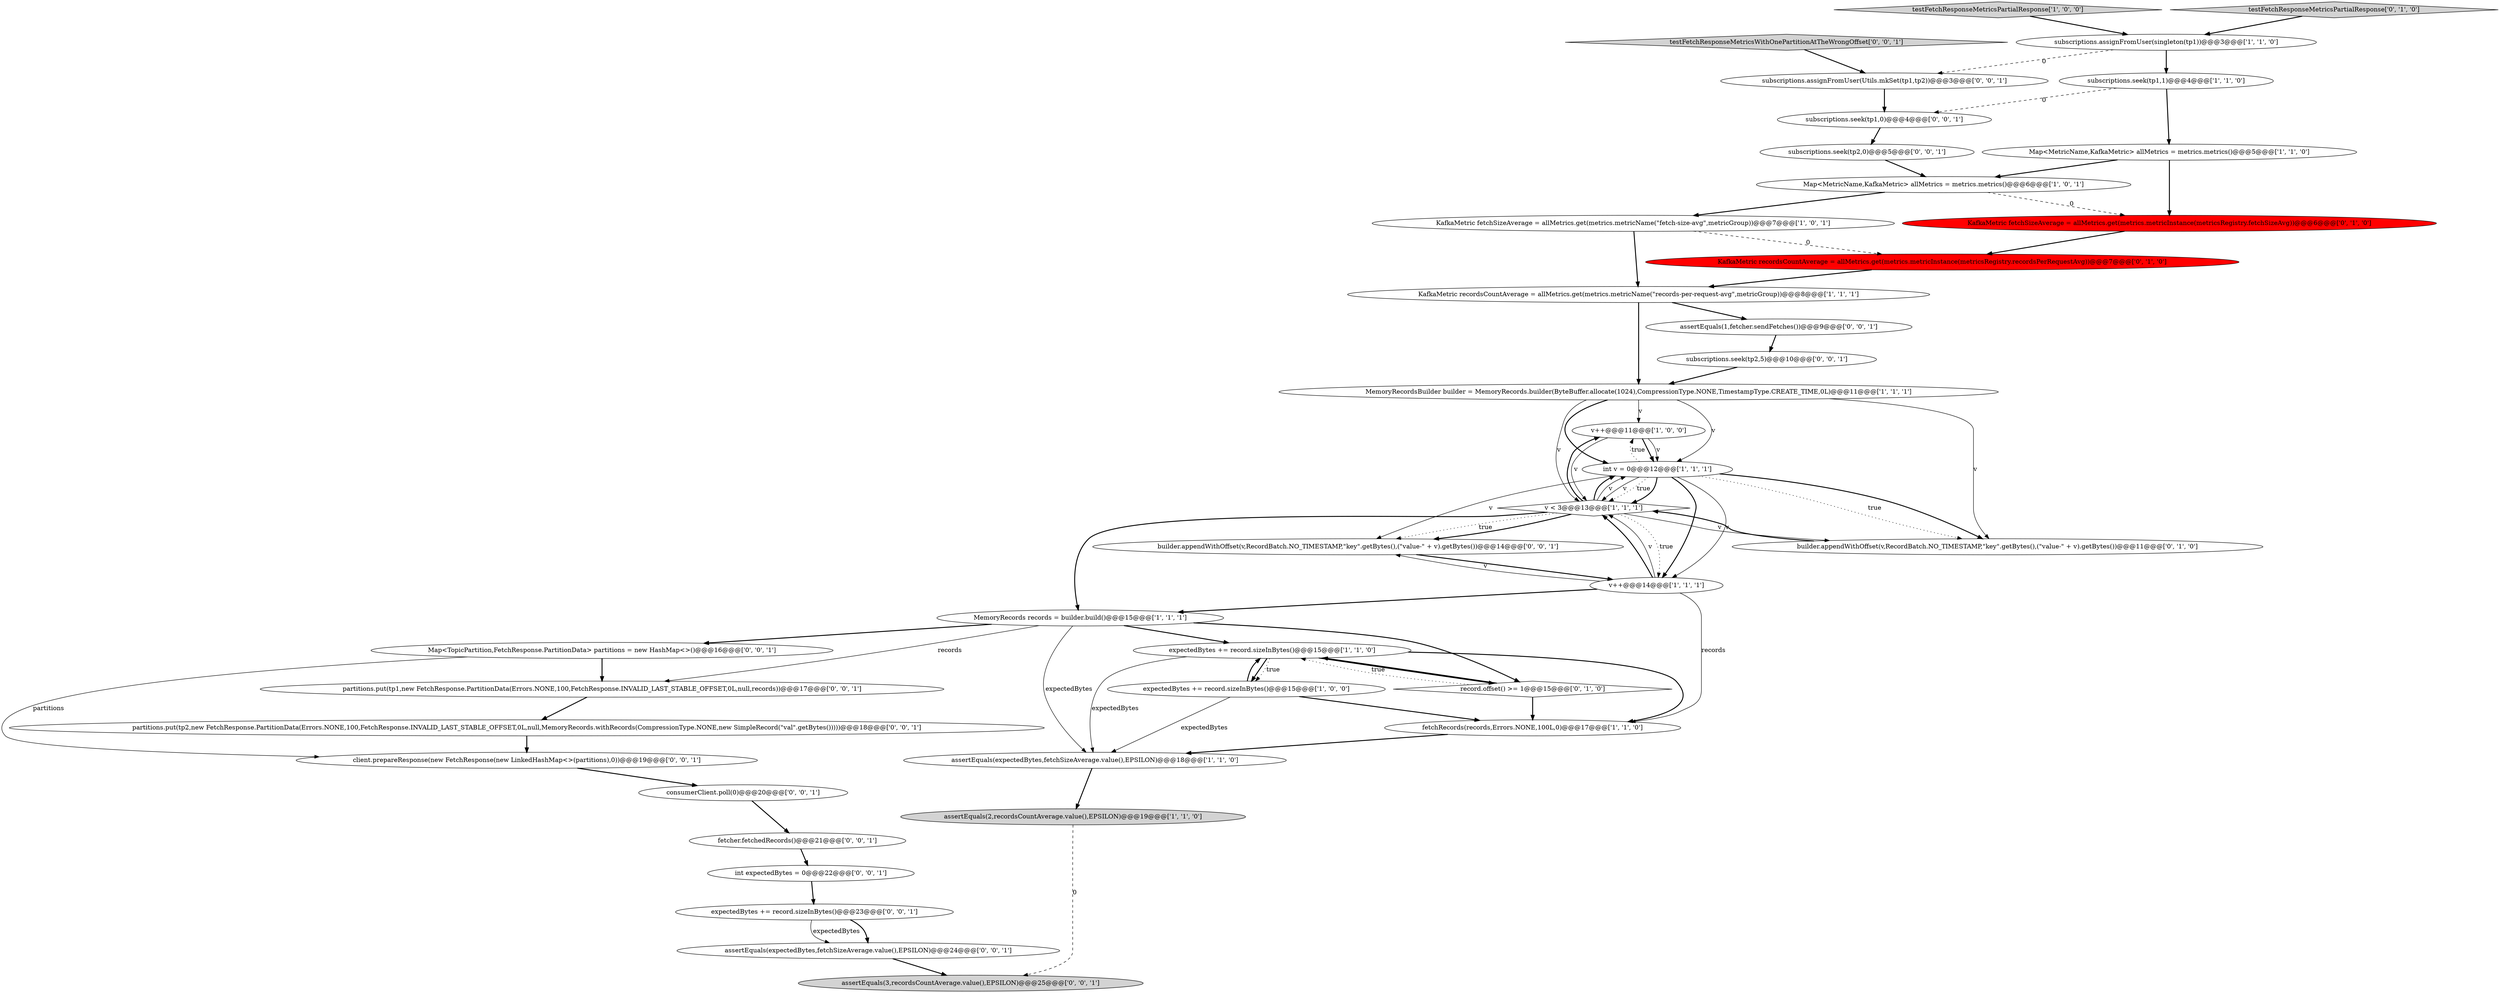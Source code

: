 digraph {
12 [style = filled, label = "v++@@@11@@@['1', '0', '0']", fillcolor = white, shape = ellipse image = "AAA0AAABBB1BBB"];
39 [style = filled, label = "assertEquals(expectedBytes,fetchSizeAverage.value(),EPSILON)@@@24@@@['0', '0', '1']", fillcolor = white, shape = ellipse image = "AAA0AAABBB3BBB"];
7 [style = filled, label = "testFetchResponseMetricsPartialResponse['1', '0', '0']", fillcolor = lightgray, shape = diamond image = "AAA0AAABBB1BBB"];
28 [style = filled, label = "partitions.put(tp2,new FetchResponse.PartitionData(Errors.NONE,100,FetchResponse.INVALID_LAST_STABLE_OFFSET,0L,null,MemoryRecords.withRecords(CompressionType.NONE,new SimpleRecord(\"val\".getBytes()))))@@@18@@@['0', '0', '1']", fillcolor = white, shape = ellipse image = "AAA0AAABBB3BBB"];
5 [style = filled, label = "MemoryRecords records = builder.build()@@@15@@@['1', '1', '1']", fillcolor = white, shape = ellipse image = "AAA0AAABBB1BBB"];
36 [style = filled, label = "client.prepareResponse(new FetchResponse(new LinkedHashMap<>(partitions),0))@@@19@@@['0', '0', '1']", fillcolor = white, shape = ellipse image = "AAA0AAABBB3BBB"];
10 [style = filled, label = "Map<MetricName,KafkaMetric> allMetrics = metrics.metrics()@@@6@@@['1', '0', '1']", fillcolor = white, shape = ellipse image = "AAA0AAABBB1BBB"];
4 [style = filled, label = "KafkaMetric recordsCountAverage = allMetrics.get(metrics.metricName(\"records-per-request-avg\",metricGroup))@@@8@@@['1', '1', '1']", fillcolor = white, shape = ellipse image = "AAA0AAABBB1BBB"];
11 [style = filled, label = "fetchRecords(records,Errors.NONE,100L,0)@@@17@@@['1', '1', '0']", fillcolor = white, shape = ellipse image = "AAA0AAABBB1BBB"];
1 [style = filled, label = "int v = 0@@@12@@@['1', '1', '1']", fillcolor = white, shape = ellipse image = "AAA0AAABBB1BBB"];
13 [style = filled, label = "v++@@@14@@@['1', '1', '1']", fillcolor = white, shape = ellipse image = "AAA0AAABBB1BBB"];
0 [style = filled, label = "MemoryRecordsBuilder builder = MemoryRecords.builder(ByteBuffer.allocate(1024),CompressionType.NONE,TimestampType.CREATE_TIME,0L)@@@11@@@['1', '1', '1']", fillcolor = white, shape = ellipse image = "AAA0AAABBB1BBB"];
21 [style = filled, label = "builder.appendWithOffset(v,RecordBatch.NO_TIMESTAMP,\"key\".getBytes(),(\"value-\" + v).getBytes())@@@11@@@['0', '1', '0']", fillcolor = white, shape = ellipse image = "AAA0AAABBB2BBB"];
33 [style = filled, label = "testFetchResponseMetricsWithOnePartitionAtTheWrongOffset['0', '0', '1']", fillcolor = lightgray, shape = diamond image = "AAA0AAABBB3BBB"];
14 [style = filled, label = "Map<MetricName,KafkaMetric> allMetrics = metrics.metrics()@@@5@@@['1', '1', '0']", fillcolor = white, shape = ellipse image = "AAA0AAABBB1BBB"];
37 [style = filled, label = "fetcher.fetchedRecords()@@@21@@@['0', '0', '1']", fillcolor = white, shape = ellipse image = "AAA0AAABBB3BBB"];
22 [style = filled, label = "KafkaMetric recordsCountAverage = allMetrics.get(metrics.metricInstance(metricsRegistry.recordsPerRequestAvg))@@@7@@@['0', '1', '0']", fillcolor = red, shape = ellipse image = "AAA1AAABBB2BBB"];
2 [style = filled, label = "expectedBytes += record.sizeInBytes()@@@15@@@['1', '0', '0']", fillcolor = white, shape = ellipse image = "AAA0AAABBB1BBB"];
23 [style = filled, label = "subscriptions.seek(tp1,0)@@@4@@@['0', '0', '1']", fillcolor = white, shape = ellipse image = "AAA0AAABBB3BBB"];
27 [style = filled, label = "builder.appendWithOffset(v,RecordBatch.NO_TIMESTAMP,\"key\".getBytes(),(\"value-\" + v).getBytes())@@@14@@@['0', '0', '1']", fillcolor = white, shape = ellipse image = "AAA0AAABBB3BBB"];
24 [style = filled, label = "subscriptions.assignFromUser(Utils.mkSet(tp1,tp2))@@@3@@@['0', '0', '1']", fillcolor = white, shape = ellipse image = "AAA0AAABBB3BBB"];
38 [style = filled, label = "subscriptions.seek(tp2,0)@@@5@@@['0', '0', '1']", fillcolor = white, shape = ellipse image = "AAA0AAABBB3BBB"];
31 [style = filled, label = "assertEquals(3,recordsCountAverage.value(),EPSILON)@@@25@@@['0', '0', '1']", fillcolor = lightgray, shape = ellipse image = "AAA0AAABBB3BBB"];
26 [style = filled, label = "assertEquals(1,fetcher.sendFetches())@@@9@@@['0', '0', '1']", fillcolor = white, shape = ellipse image = "AAA0AAABBB3BBB"];
8 [style = filled, label = "assertEquals(expectedBytes,fetchSizeAverage.value(),EPSILON)@@@18@@@['1', '1', '0']", fillcolor = white, shape = ellipse image = "AAA0AAABBB1BBB"];
9 [style = filled, label = "subscriptions.seek(tp1,1)@@@4@@@['1', '1', '0']", fillcolor = white, shape = ellipse image = "AAA0AAABBB1BBB"];
3 [style = filled, label = "subscriptions.assignFromUser(singleton(tp1))@@@3@@@['1', '1', '0']", fillcolor = white, shape = ellipse image = "AAA0AAABBB1BBB"];
20 [style = filled, label = "testFetchResponseMetricsPartialResponse['0', '1', '0']", fillcolor = lightgray, shape = diamond image = "AAA0AAABBB2BBB"];
29 [style = filled, label = "expectedBytes += record.sizeInBytes()@@@23@@@['0', '0', '1']", fillcolor = white, shape = ellipse image = "AAA0AAABBB3BBB"];
35 [style = filled, label = "consumerClient.poll(0)@@@20@@@['0', '0', '1']", fillcolor = white, shape = ellipse image = "AAA0AAABBB3BBB"];
25 [style = filled, label = "partitions.put(tp1,new FetchResponse.PartitionData(Errors.NONE,100,FetchResponse.INVALID_LAST_STABLE_OFFSET,0L,null,records))@@@17@@@['0', '0', '1']", fillcolor = white, shape = ellipse image = "AAA0AAABBB3BBB"];
17 [style = filled, label = "v < 3@@@13@@@['1', '1', '1']", fillcolor = white, shape = diamond image = "AAA0AAABBB1BBB"];
19 [style = filled, label = "KafkaMetric fetchSizeAverage = allMetrics.get(metrics.metricInstance(metricsRegistry.fetchSizeAvg))@@@6@@@['0', '1', '0']", fillcolor = red, shape = ellipse image = "AAA1AAABBB2BBB"];
16 [style = filled, label = "KafkaMetric fetchSizeAverage = allMetrics.get(metrics.metricName(\"fetch-size-avg\",metricGroup))@@@7@@@['1', '0', '1']", fillcolor = white, shape = ellipse image = "AAA0AAABBB1BBB"];
32 [style = filled, label = "int expectedBytes = 0@@@22@@@['0', '0', '1']", fillcolor = white, shape = ellipse image = "AAA0AAABBB3BBB"];
34 [style = filled, label = "subscriptions.seek(tp2,5)@@@10@@@['0', '0', '1']", fillcolor = white, shape = ellipse image = "AAA0AAABBB3BBB"];
30 [style = filled, label = "Map<TopicPartition,FetchResponse.PartitionData> partitions = new HashMap<>()@@@16@@@['0', '0', '1']", fillcolor = white, shape = ellipse image = "AAA0AAABBB3BBB"];
6 [style = filled, label = "expectedBytes += record.sizeInBytes()@@@15@@@['1', '1', '0']", fillcolor = white, shape = ellipse image = "AAA0AAABBB1BBB"];
18 [style = filled, label = "record.offset() >= 1@@@15@@@['0', '1', '0']", fillcolor = white, shape = diamond image = "AAA0AAABBB2BBB"];
15 [style = filled, label = "assertEquals(2,recordsCountAverage.value(),EPSILON)@@@19@@@['1', '1', '0']", fillcolor = lightgray, shape = ellipse image = "AAA0AAABBB1BBB"];
27->13 [style = bold, label=""];
12->17 [style = solid, label="v"];
17->5 [style = bold, label=""];
17->21 [style = solid, label="v"];
25->28 [style = bold, label=""];
13->11 [style = solid, label="records"];
8->15 [style = bold, label=""];
28->36 [style = bold, label=""];
17->1 [style = bold, label=""];
0->21 [style = solid, label="v"];
1->17 [style = solid, label="v"];
0->17 [style = solid, label="v"];
5->25 [style = solid, label="records"];
38->10 [style = bold, label=""];
29->39 [style = bold, label=""];
2->6 [style = bold, label=""];
29->39 [style = solid, label="expectedBytes"];
6->18 [style = bold, label=""];
1->17 [style = dotted, label="true"];
10->19 [style = dashed, label="0"];
18->11 [style = bold, label=""];
26->34 [style = bold, label=""];
3->24 [style = dashed, label="0"];
2->8 [style = solid, label="expectedBytes"];
4->26 [style = bold, label=""];
14->10 [style = bold, label=""];
0->1 [style = solid, label="v"];
30->25 [style = bold, label=""];
14->19 [style = bold, label=""];
1->21 [style = dotted, label="true"];
5->18 [style = bold, label=""];
20->3 [style = bold, label=""];
12->1 [style = bold, label=""];
17->1 [style = solid, label="v"];
1->13 [style = bold, label=""];
9->23 [style = dashed, label="0"];
34->0 [style = bold, label=""];
7->3 [style = bold, label=""];
1->17 [style = bold, label=""];
4->0 [style = bold, label=""];
22->4 [style = bold, label=""];
6->2 [style = bold, label=""];
32->29 [style = bold, label=""];
1->27 [style = solid, label="v"];
3->9 [style = bold, label=""];
13->27 [style = solid, label="v"];
18->6 [style = dotted, label="true"];
13->17 [style = bold, label=""];
17->12 [style = bold, label=""];
13->17 [style = solid, label="v"];
1->13 [style = solid, label="v"];
6->2 [style = dotted, label="true"];
5->6 [style = bold, label=""];
10->16 [style = bold, label=""];
30->36 [style = solid, label="partitions"];
18->6 [style = bold, label=""];
35->37 [style = bold, label=""];
39->31 [style = bold, label=""];
1->21 [style = bold, label=""];
0->1 [style = bold, label=""];
33->24 [style = bold, label=""];
6->11 [style = bold, label=""];
6->8 [style = solid, label="expectedBytes"];
23->38 [style = bold, label=""];
12->1 [style = solid, label="v"];
1->12 [style = dotted, label="true"];
15->31 [style = dashed, label="0"];
9->14 [style = bold, label=""];
13->5 [style = bold, label=""];
37->32 [style = bold, label=""];
11->8 [style = bold, label=""];
5->8 [style = solid, label="expectedBytes"];
5->30 [style = bold, label=""];
17->27 [style = bold, label=""];
16->4 [style = bold, label=""];
36->35 [style = bold, label=""];
17->13 [style = dotted, label="true"];
19->22 [style = bold, label=""];
21->17 [style = bold, label=""];
2->11 [style = bold, label=""];
17->27 [style = dotted, label="true"];
0->12 [style = solid, label="v"];
16->22 [style = dashed, label="0"];
24->23 [style = bold, label=""];
}
